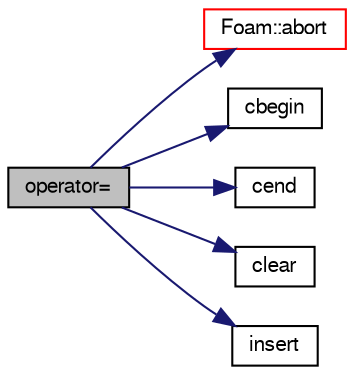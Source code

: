 digraph "operator="
{
  bgcolor="transparent";
  edge [fontname="FreeSans",fontsize="10",labelfontname="FreeSans",labelfontsize="10"];
  node [fontname="FreeSans",fontsize="10",shape=record];
  rankdir="LR";
  Node509 [label="operator=",height=0.2,width=0.4,color="black", fillcolor="grey75", style="filled", fontcolor="black"];
  Node509 -> Node510 [color="midnightblue",fontsize="10",style="solid",fontname="FreeSans"];
  Node510 [label="Foam::abort",height=0.2,width=0.4,color="red",URL="$a21124.html#a447107a607d03e417307c203fa5fb44b"];
  Node509 -> Node553 [color="midnightblue",fontsize="10",style="solid",fontname="FreeSans"];
  Node553 [label="cbegin",height=0.2,width=0.4,color="black",URL="$a25738.html#aec0a4a6b9cce5bde1cbcc7b80989a3b1",tooltip="const_iterator set to the beginning of the StaticHashTable "];
  Node509 -> Node554 [color="midnightblue",fontsize="10",style="solid",fontname="FreeSans"];
  Node554 [label="cend",height=0.2,width=0.4,color="black",URL="$a25738.html#a55c00ddadb32061ce83cc39aff7ec08c",tooltip="const_iterator set to beyond the end of the StaticHashTable "];
  Node509 -> Node555 [color="midnightblue",fontsize="10",style="solid",fontname="FreeSans"];
  Node555 [label="clear",height=0.2,width=0.4,color="black",URL="$a25738.html#ac8bb3912a3ce86b15842e79d0b421204",tooltip="Clear all entries from table. "];
  Node509 -> Node556 [color="midnightblue",fontsize="10",style="solid",fontname="FreeSans"];
  Node556 [label="insert",height=0.2,width=0.4,color="black",URL="$a25738.html#a18c02445c7e36e8cf90f58a83662cc2f",tooltip="Insert a new hashed entry. "];
}
